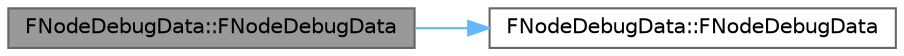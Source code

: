 digraph "FNodeDebugData::FNodeDebugData"
{
 // INTERACTIVE_SVG=YES
 // LATEX_PDF_SIZE
  bgcolor="transparent";
  edge [fontname=Helvetica,fontsize=10,labelfontname=Helvetica,labelfontsize=10];
  node [fontname=Helvetica,fontsize=10,shape=box,height=0.2,width=0.4];
  rankdir="LR";
  Node1 [id="Node000001",label="FNodeDebugData::FNodeDebugData",height=0.2,width=0.4,color="gray40", fillcolor="grey60", style="filled", fontcolor="black",tooltip=" "];
  Node1 -> Node2 [id="edge1_Node000001_Node000002",color="steelblue1",style="solid",tooltip=" "];
  Node2 [id="Node000002",label="FNodeDebugData::FNodeDebugData",height=0.2,width=0.4,color="grey40", fillcolor="white", style="filled",URL="$d4/d25/structFNodeDebugData.html#a43885d4ea8cb9df483ffefe8f1645e05",tooltip=" "];
}
